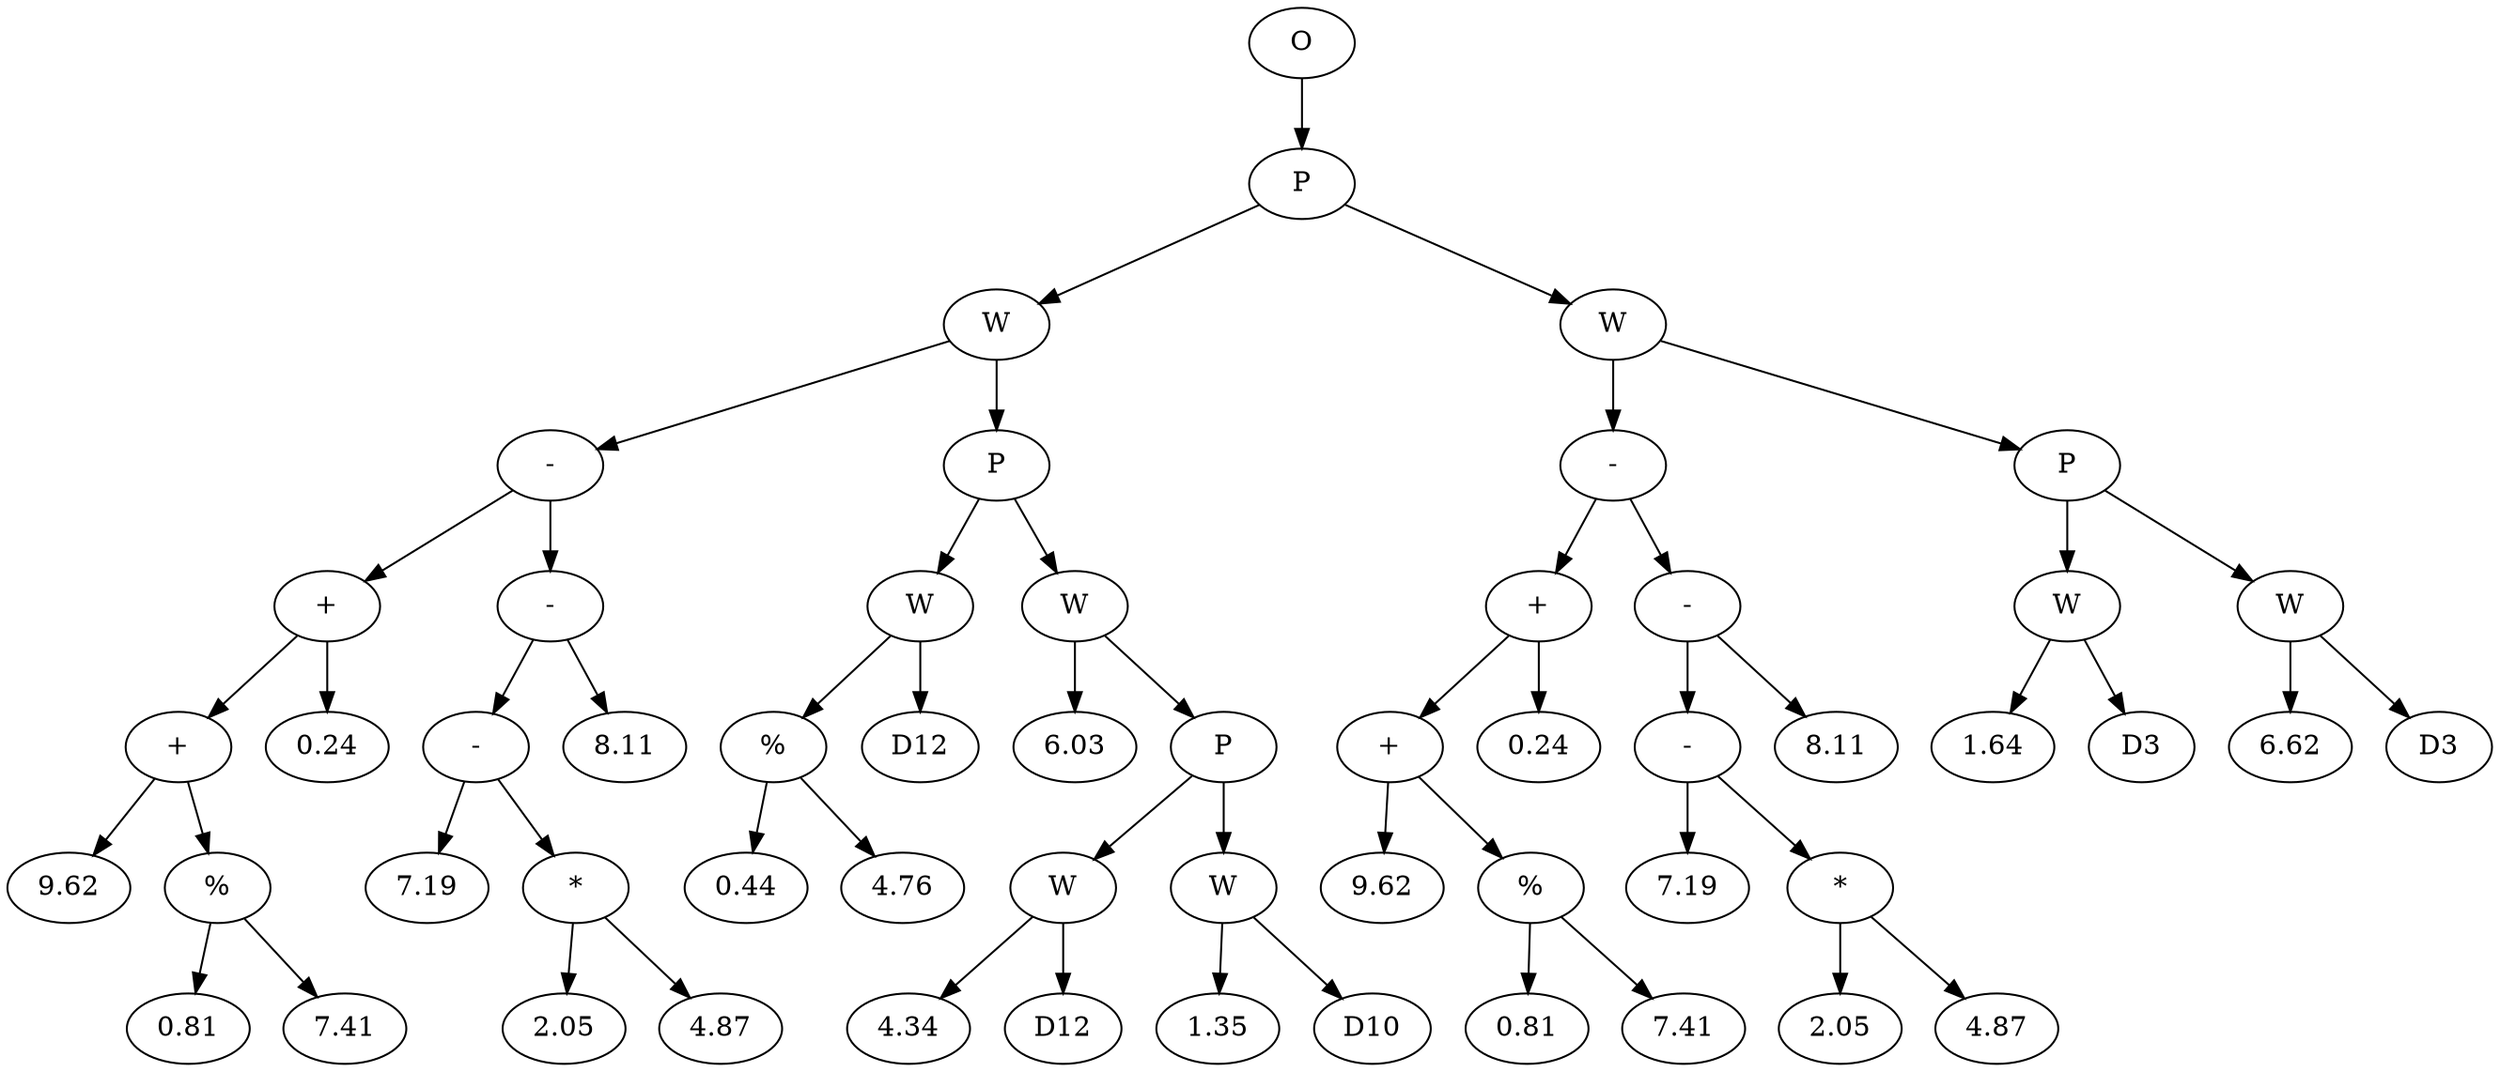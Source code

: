// Tree
digraph {
	2405506 [label=O]
	2405507 [label=P]
	2405506 -> 2405507
	2405508 [label=W]
	2405507 -> 2405508
	2405509 [label="-"]
	2405508 -> 2405509
	2405510 [label="+"]
	2405509 -> 2405510
	2405511 [label="+"]
	2405510 -> 2405511
	2405512 [label=9.62]
	2405511 -> 2405512
	2405513 [label="%"]
	2405511 -> 2405513
	2405514 [label=0.81]
	2405513 -> 2405514
	2405515 [label=7.41]
	2405513 -> 2405515
	2405516 [label=0.24]
	2405510 -> 2405516
	2405517 [label="-"]
	2405509 -> 2405517
	2405518 [label="-"]
	2405517 -> 2405518
	2405519 [label=7.19]
	2405518 -> 2405519
	2405520 [label="*"]
	2405518 -> 2405520
	2405521 [label=2.05]
	2405520 -> 2405521
	2405522 [label=4.87]
	2405520 -> 2405522
	2405523 [label=8.11]
	2405517 -> 2405523
	2405524 [label=P]
	2405508 -> 2405524
	2405525 [label=W]
	2405524 -> 2405525
	2405526 [label="%"]
	2405525 -> 2405526
	2405527 [label=0.44]
	2405526 -> 2405527
	2405528 [label=4.76]
	2405526 -> 2405528
	2405529 [label=D12]
	2405525 -> 2405529
	2405530 [label=W]
	2405524 -> 2405530
	2405531 [label=6.03]
	2405530 -> 2405531
	2405532 [label=P]
	2405530 -> 2405532
	2405533 [label=W]
	2405532 -> 2405533
	2405534 [label=4.34]
	2405533 -> 2405534
	2405535 [label=D12]
	2405533 -> 2405535
	2405536 [label=W]
	2405532 -> 2405536
	2405537 [label=1.35]
	2405536 -> 2405537
	2405538 [label=D10]
	2405536 -> 2405538
	2405539 [label=W]
	2405507 -> 2405539
	2405540 [label="-"]
	2405539 -> 2405540
	2405541 [label="+"]
	2405540 -> 2405541
	2405542 [label="+"]
	2405541 -> 2405542
	2405543 [label=9.62]
	2405542 -> 2405543
	2405544 [label="%"]
	2405542 -> 2405544
	2405545 [label=0.81]
	2405544 -> 2405545
	2405546 [label=7.41]
	2405544 -> 2405546
	2405547 [label=0.24]
	2405541 -> 2405547
	2405548 [label="-"]
	2405540 -> 2405548
	2405549 [label="-"]
	2405548 -> 2405549
	2405550 [label=7.19]
	2405549 -> 2405550
	2405551 [label="*"]
	2405549 -> 2405551
	2405552 [label=2.05]
	2405551 -> 2405552
	2405553 [label=4.87]
	2405551 -> 2405553
	2405554 [label=8.11]
	2405548 -> 2405554
	2405555 [label=P]
	2405539 -> 2405555
	2405556 [label=W]
	2405555 -> 2405556
	2405557 [label=1.64]
	2405556 -> 2405557
	2405558 [label=D3]
	2405556 -> 2405558
	2405559 [label=W]
	2405555 -> 2405559
	2405560 [label=6.62]
	2405559 -> 2405560
	2405561 [label=D3]
	2405559 -> 2405561
}
